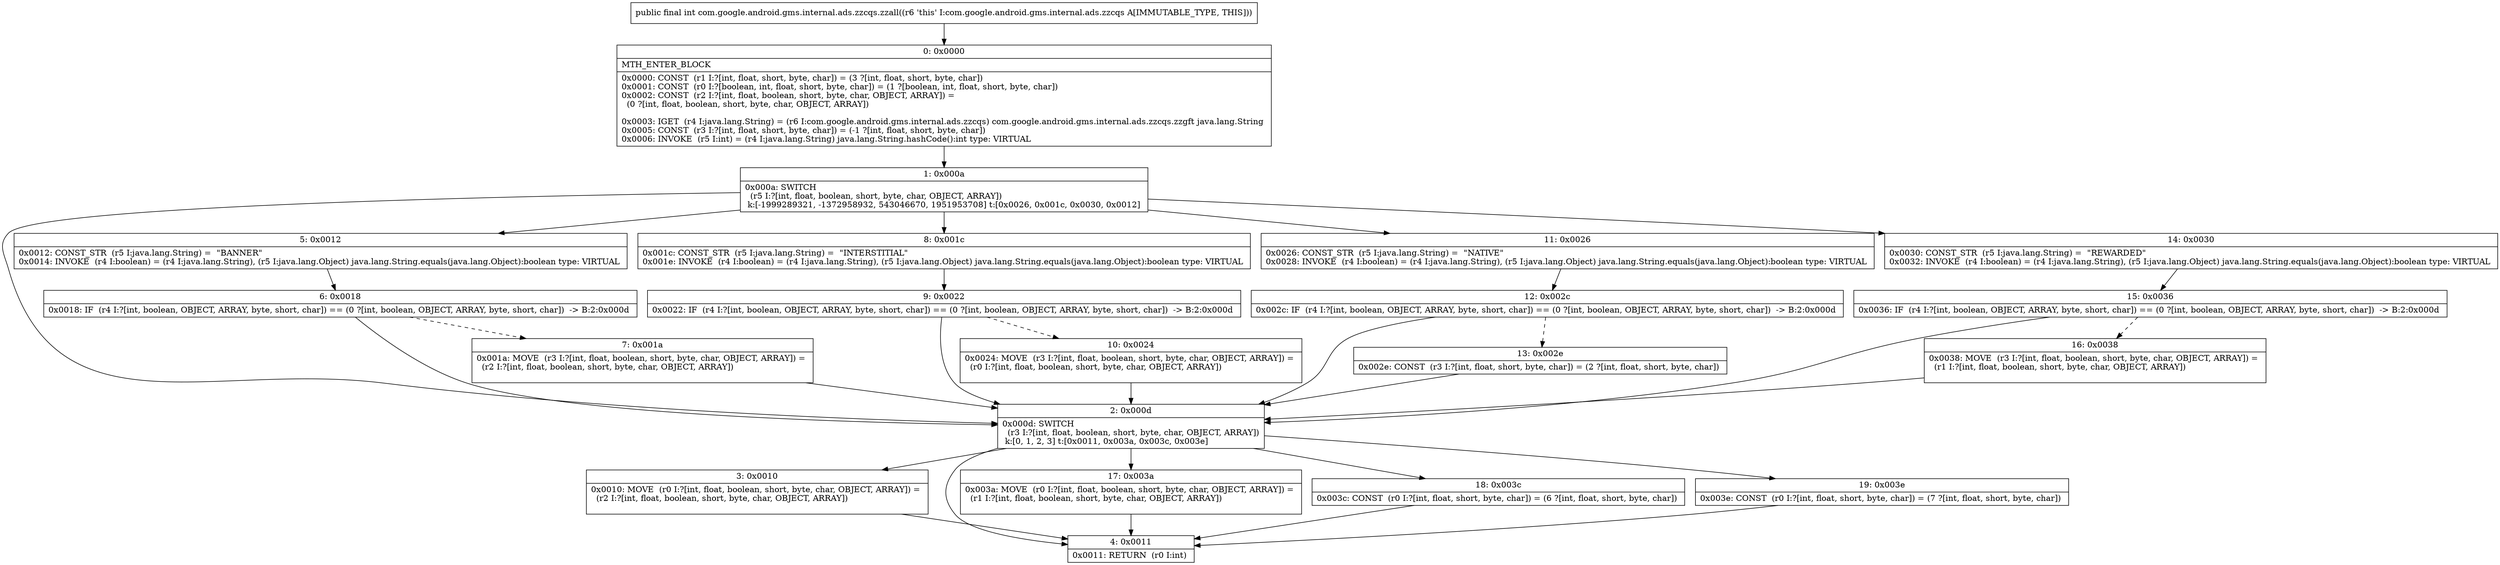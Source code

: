 digraph "CFG forcom.google.android.gms.internal.ads.zzcqs.zzall()I" {
Node_0 [shape=record,label="{0\:\ 0x0000|MTH_ENTER_BLOCK\l|0x0000: CONST  (r1 I:?[int, float, short, byte, char]) = (3 ?[int, float, short, byte, char]) \l0x0001: CONST  (r0 I:?[boolean, int, float, short, byte, char]) = (1 ?[boolean, int, float, short, byte, char]) \l0x0002: CONST  (r2 I:?[int, float, boolean, short, byte, char, OBJECT, ARRAY]) = \l  (0 ?[int, float, boolean, short, byte, char, OBJECT, ARRAY])\l \l0x0003: IGET  (r4 I:java.lang.String) = (r6 I:com.google.android.gms.internal.ads.zzcqs) com.google.android.gms.internal.ads.zzcqs.zzgft java.lang.String \l0x0005: CONST  (r3 I:?[int, float, short, byte, char]) = (\-1 ?[int, float, short, byte, char]) \l0x0006: INVOKE  (r5 I:int) = (r4 I:java.lang.String) java.lang.String.hashCode():int type: VIRTUAL \l}"];
Node_1 [shape=record,label="{1\:\ 0x000a|0x000a: SWITCH  \l  (r5 I:?[int, float, boolean, short, byte, char, OBJECT, ARRAY])\l k:[\-1999289321, \-1372958932, 543046670, 1951953708] t:[0x0026, 0x001c, 0x0030, 0x0012] \l}"];
Node_2 [shape=record,label="{2\:\ 0x000d|0x000d: SWITCH  \l  (r3 I:?[int, float, boolean, short, byte, char, OBJECT, ARRAY])\l k:[0, 1, 2, 3] t:[0x0011, 0x003a, 0x003c, 0x003e] \l}"];
Node_3 [shape=record,label="{3\:\ 0x0010|0x0010: MOVE  (r0 I:?[int, float, boolean, short, byte, char, OBJECT, ARRAY]) = \l  (r2 I:?[int, float, boolean, short, byte, char, OBJECT, ARRAY])\l \l}"];
Node_4 [shape=record,label="{4\:\ 0x0011|0x0011: RETURN  (r0 I:int) \l}"];
Node_5 [shape=record,label="{5\:\ 0x0012|0x0012: CONST_STR  (r5 I:java.lang.String) =  \"BANNER\" \l0x0014: INVOKE  (r4 I:boolean) = (r4 I:java.lang.String), (r5 I:java.lang.Object) java.lang.String.equals(java.lang.Object):boolean type: VIRTUAL \l}"];
Node_6 [shape=record,label="{6\:\ 0x0018|0x0018: IF  (r4 I:?[int, boolean, OBJECT, ARRAY, byte, short, char]) == (0 ?[int, boolean, OBJECT, ARRAY, byte, short, char])  \-\> B:2:0x000d \l}"];
Node_7 [shape=record,label="{7\:\ 0x001a|0x001a: MOVE  (r3 I:?[int, float, boolean, short, byte, char, OBJECT, ARRAY]) = \l  (r2 I:?[int, float, boolean, short, byte, char, OBJECT, ARRAY])\l \l}"];
Node_8 [shape=record,label="{8\:\ 0x001c|0x001c: CONST_STR  (r5 I:java.lang.String) =  \"INTERSTITIAL\" \l0x001e: INVOKE  (r4 I:boolean) = (r4 I:java.lang.String), (r5 I:java.lang.Object) java.lang.String.equals(java.lang.Object):boolean type: VIRTUAL \l}"];
Node_9 [shape=record,label="{9\:\ 0x0022|0x0022: IF  (r4 I:?[int, boolean, OBJECT, ARRAY, byte, short, char]) == (0 ?[int, boolean, OBJECT, ARRAY, byte, short, char])  \-\> B:2:0x000d \l}"];
Node_10 [shape=record,label="{10\:\ 0x0024|0x0024: MOVE  (r3 I:?[int, float, boolean, short, byte, char, OBJECT, ARRAY]) = \l  (r0 I:?[int, float, boolean, short, byte, char, OBJECT, ARRAY])\l \l}"];
Node_11 [shape=record,label="{11\:\ 0x0026|0x0026: CONST_STR  (r5 I:java.lang.String) =  \"NATIVE\" \l0x0028: INVOKE  (r4 I:boolean) = (r4 I:java.lang.String), (r5 I:java.lang.Object) java.lang.String.equals(java.lang.Object):boolean type: VIRTUAL \l}"];
Node_12 [shape=record,label="{12\:\ 0x002c|0x002c: IF  (r4 I:?[int, boolean, OBJECT, ARRAY, byte, short, char]) == (0 ?[int, boolean, OBJECT, ARRAY, byte, short, char])  \-\> B:2:0x000d \l}"];
Node_13 [shape=record,label="{13\:\ 0x002e|0x002e: CONST  (r3 I:?[int, float, short, byte, char]) = (2 ?[int, float, short, byte, char]) \l}"];
Node_14 [shape=record,label="{14\:\ 0x0030|0x0030: CONST_STR  (r5 I:java.lang.String) =  \"REWARDED\" \l0x0032: INVOKE  (r4 I:boolean) = (r4 I:java.lang.String), (r5 I:java.lang.Object) java.lang.String.equals(java.lang.Object):boolean type: VIRTUAL \l}"];
Node_15 [shape=record,label="{15\:\ 0x0036|0x0036: IF  (r4 I:?[int, boolean, OBJECT, ARRAY, byte, short, char]) == (0 ?[int, boolean, OBJECT, ARRAY, byte, short, char])  \-\> B:2:0x000d \l}"];
Node_16 [shape=record,label="{16\:\ 0x0038|0x0038: MOVE  (r3 I:?[int, float, boolean, short, byte, char, OBJECT, ARRAY]) = \l  (r1 I:?[int, float, boolean, short, byte, char, OBJECT, ARRAY])\l \l}"];
Node_17 [shape=record,label="{17\:\ 0x003a|0x003a: MOVE  (r0 I:?[int, float, boolean, short, byte, char, OBJECT, ARRAY]) = \l  (r1 I:?[int, float, boolean, short, byte, char, OBJECT, ARRAY])\l \l}"];
Node_18 [shape=record,label="{18\:\ 0x003c|0x003c: CONST  (r0 I:?[int, float, short, byte, char]) = (6 ?[int, float, short, byte, char]) \l}"];
Node_19 [shape=record,label="{19\:\ 0x003e|0x003e: CONST  (r0 I:?[int, float, short, byte, char]) = (7 ?[int, float, short, byte, char]) \l}"];
MethodNode[shape=record,label="{public final int com.google.android.gms.internal.ads.zzcqs.zzall((r6 'this' I:com.google.android.gms.internal.ads.zzcqs A[IMMUTABLE_TYPE, THIS])) }"];
MethodNode -> Node_0;
Node_0 -> Node_1;
Node_1 -> Node_2;
Node_1 -> Node_5;
Node_1 -> Node_8;
Node_1 -> Node_11;
Node_1 -> Node_14;
Node_2 -> Node_3;
Node_2 -> Node_4;
Node_2 -> Node_17;
Node_2 -> Node_18;
Node_2 -> Node_19;
Node_3 -> Node_4;
Node_5 -> Node_6;
Node_6 -> Node_2;
Node_6 -> Node_7[style=dashed];
Node_7 -> Node_2;
Node_8 -> Node_9;
Node_9 -> Node_2;
Node_9 -> Node_10[style=dashed];
Node_10 -> Node_2;
Node_11 -> Node_12;
Node_12 -> Node_2;
Node_12 -> Node_13[style=dashed];
Node_13 -> Node_2;
Node_14 -> Node_15;
Node_15 -> Node_2;
Node_15 -> Node_16[style=dashed];
Node_16 -> Node_2;
Node_17 -> Node_4;
Node_18 -> Node_4;
Node_19 -> Node_4;
}

